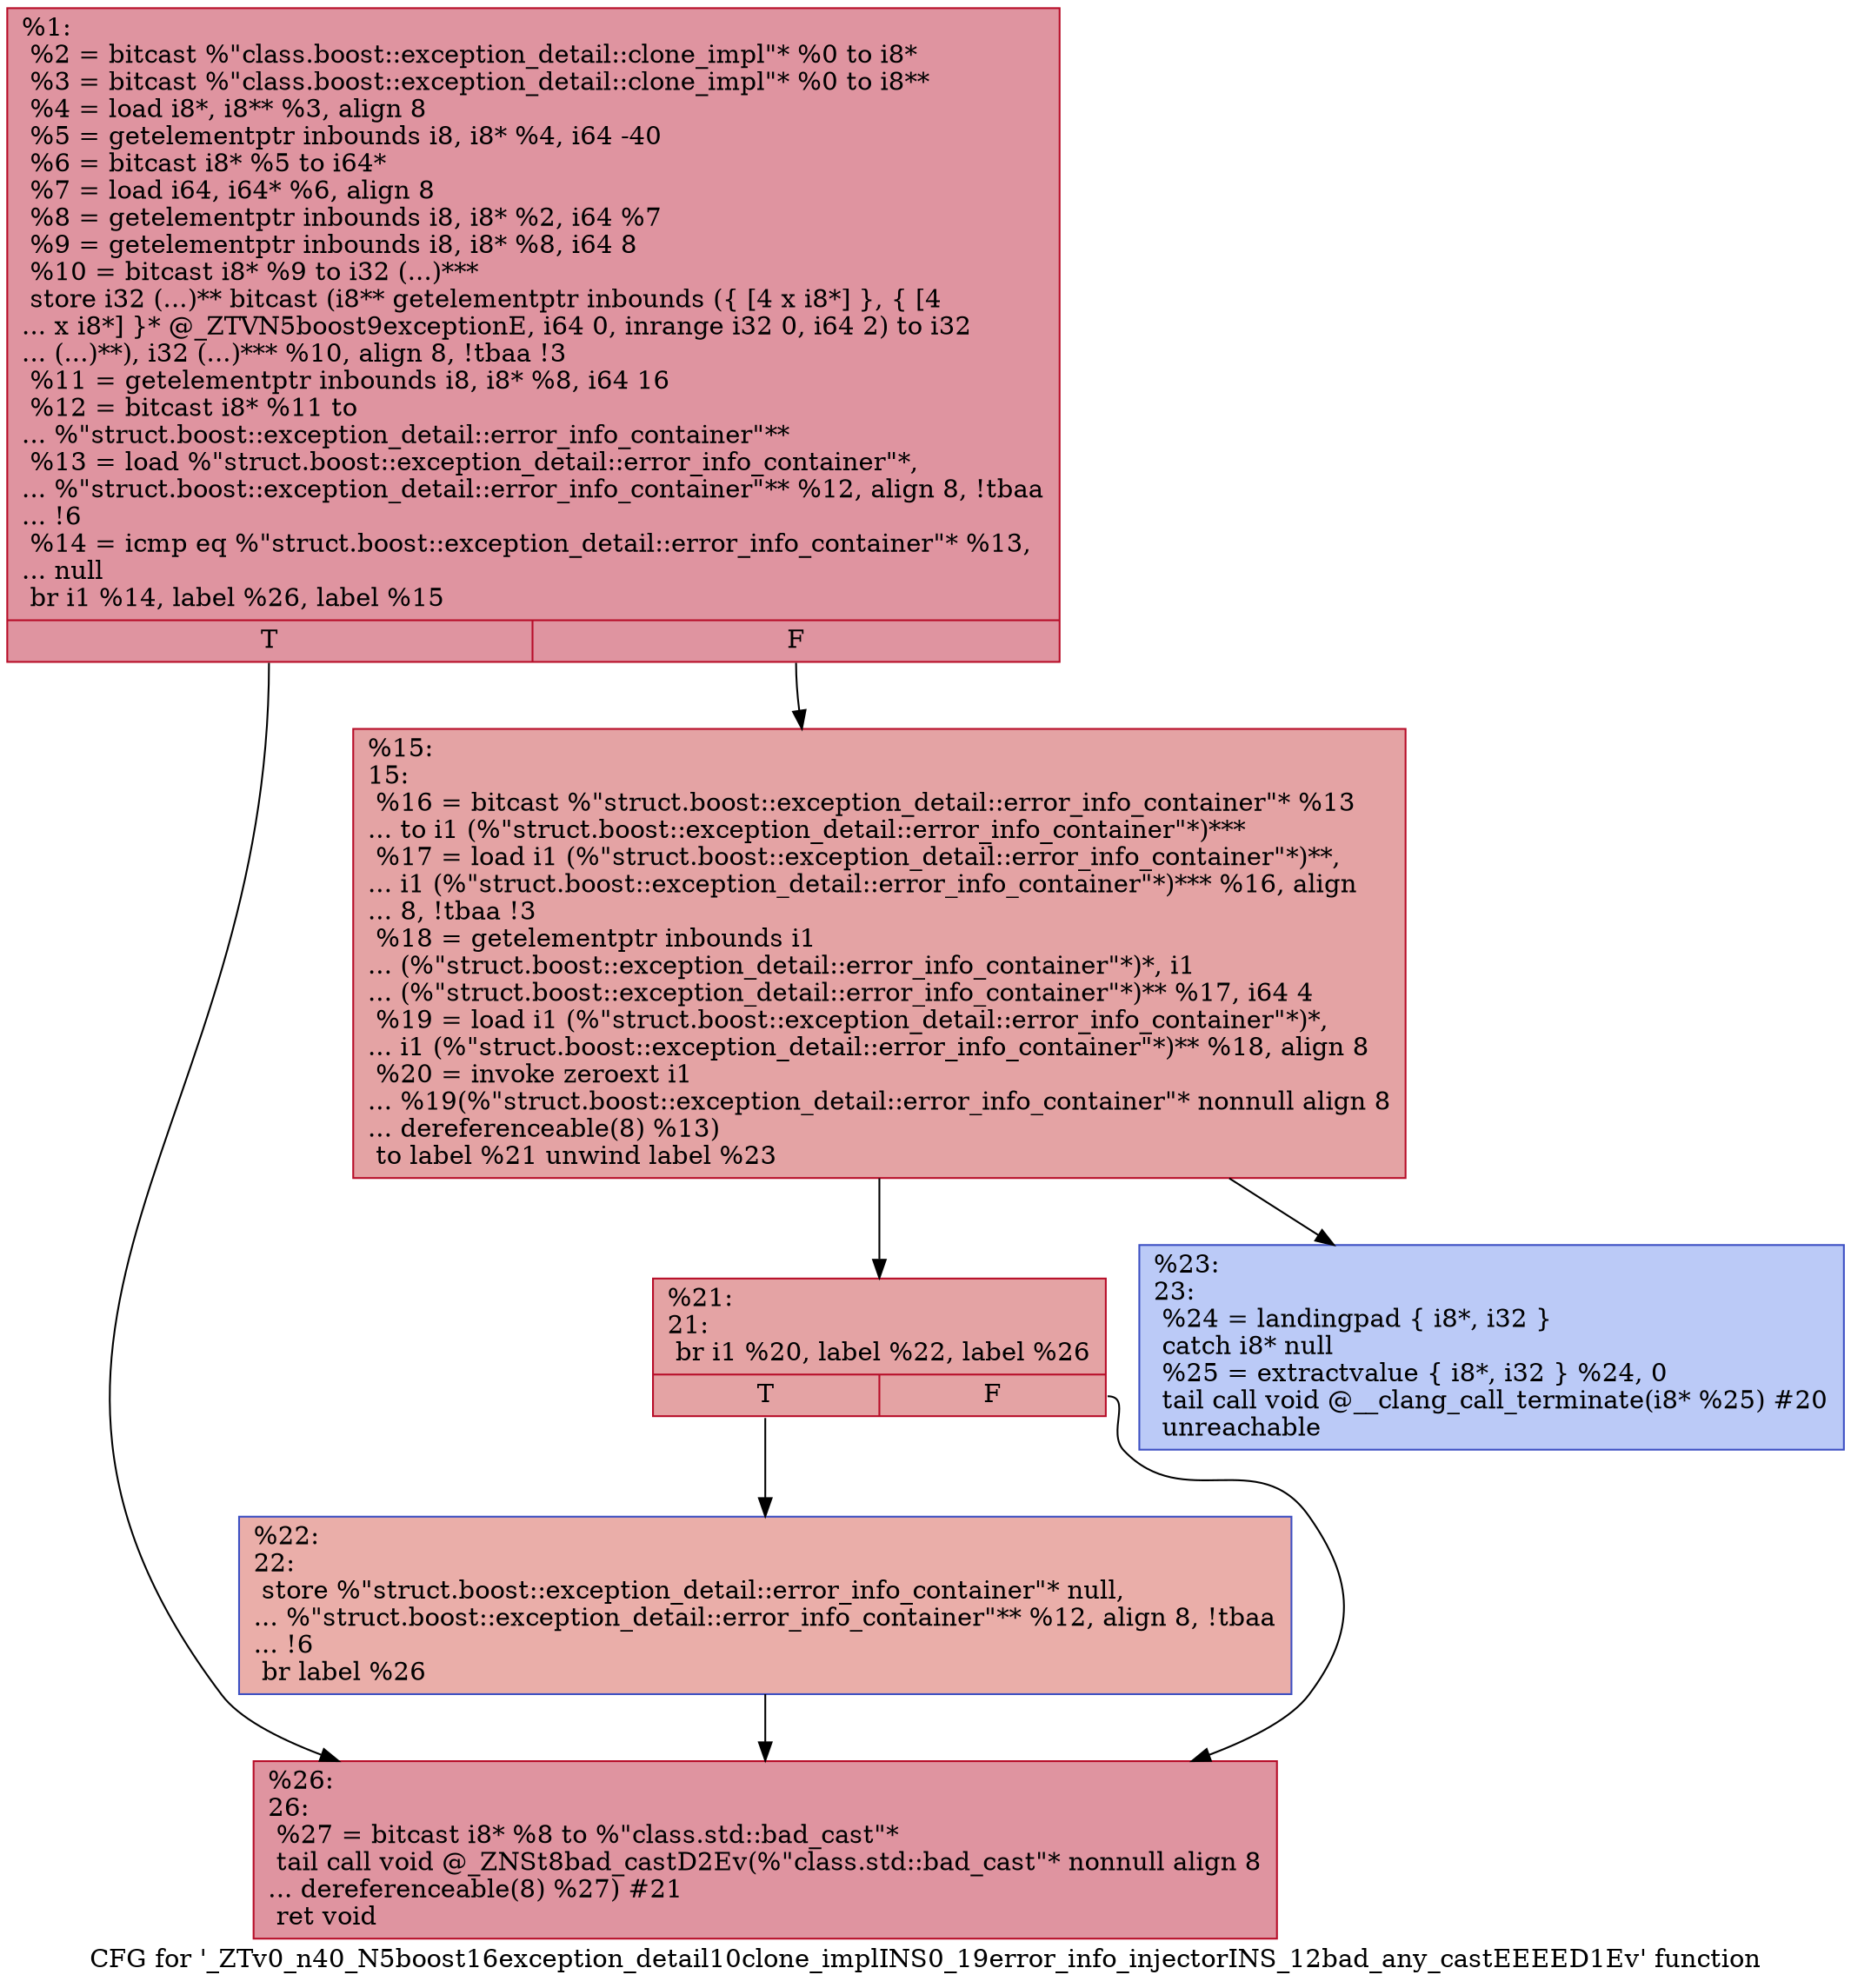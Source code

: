 digraph "CFG for '_ZTv0_n40_N5boost16exception_detail10clone_implINS0_19error_info_injectorINS_12bad_any_castEEEED1Ev' function" {
	label="CFG for '_ZTv0_n40_N5boost16exception_detail10clone_implINS0_19error_info_injectorINS_12bad_any_castEEEED1Ev' function";

	Node0x559d82678b90 [shape=record,color="#b70d28ff", style=filled, fillcolor="#b70d2870",label="{%1:\l  %2 = bitcast %\"class.boost::exception_detail::clone_impl\"* %0 to i8*\l  %3 = bitcast %\"class.boost::exception_detail::clone_impl\"* %0 to i8**\l  %4 = load i8*, i8** %3, align 8\l  %5 = getelementptr inbounds i8, i8* %4, i64 -40\l  %6 = bitcast i8* %5 to i64*\l  %7 = load i64, i64* %6, align 8\l  %8 = getelementptr inbounds i8, i8* %2, i64 %7\l  %9 = getelementptr inbounds i8, i8* %8, i64 8\l  %10 = bitcast i8* %9 to i32 (...)***\l  store i32 (...)** bitcast (i8** getelementptr inbounds (\{ [4 x i8*] \}, \{ [4\l... x i8*] \}* @_ZTVN5boost9exceptionE, i64 0, inrange i32 0, i64 2) to i32\l... (...)**), i32 (...)*** %10, align 8, !tbaa !3\l  %11 = getelementptr inbounds i8, i8* %8, i64 16\l  %12 = bitcast i8* %11 to\l... %\"struct.boost::exception_detail::error_info_container\"**\l  %13 = load %\"struct.boost::exception_detail::error_info_container\"*,\l... %\"struct.boost::exception_detail::error_info_container\"** %12, align 8, !tbaa\l... !6\l  %14 = icmp eq %\"struct.boost::exception_detail::error_info_container\"* %13,\l... null\l  br i1 %14, label %26, label %15\l|{<s0>T|<s1>F}}"];
	Node0x559d82678b90:s0 -> Node0x559d82678c50;
	Node0x559d82678b90:s1 -> Node0x559d826792d0;
	Node0x559d826792d0 [shape=record,color="#b70d28ff", style=filled, fillcolor="#c32e3170",label="{%15:\l15:                                               \l  %16 = bitcast %\"struct.boost::exception_detail::error_info_container\"* %13\l... to i1 (%\"struct.boost::exception_detail::error_info_container\"*)***\l  %17 = load i1 (%\"struct.boost::exception_detail::error_info_container\"*)**,\l... i1 (%\"struct.boost::exception_detail::error_info_container\"*)*** %16, align\l... 8, !tbaa !3\l  %18 = getelementptr inbounds i1\l... (%\"struct.boost::exception_detail::error_info_container\"*)*, i1\l... (%\"struct.boost::exception_detail::error_info_container\"*)** %17, i64 4\l  %19 = load i1 (%\"struct.boost::exception_detail::error_info_container\"*)*,\l... i1 (%\"struct.boost::exception_detail::error_info_container\"*)** %18, align 8\l  %20 = invoke zeroext i1\l... %19(%\"struct.boost::exception_detail::error_info_container\"* nonnull align 8\l... dereferenceable(8) %13)\l          to label %21 unwind label %23\l}"];
	Node0x559d826792d0 -> Node0x559d826795c0;
	Node0x559d826792d0 -> Node0x559d82679610;
	Node0x559d826795c0 [shape=record,color="#b70d28ff", style=filled, fillcolor="#c32e3170",label="{%21:\l21:                                               \l  br i1 %20, label %22, label %26\l|{<s0>T|<s1>F}}"];
	Node0x559d826795c0:s0 -> Node0x559d82679790;
	Node0x559d826795c0:s1 -> Node0x559d82678c50;
	Node0x559d82679790 [shape=record,color="#3d50c3ff", style=filled, fillcolor="#d0473d70",label="{%22:\l22:                                               \l  store %\"struct.boost::exception_detail::error_info_container\"* null,\l... %\"struct.boost::exception_detail::error_info_container\"** %12, align 8, !tbaa\l... !6\l  br label %26\l}"];
	Node0x559d82679790 -> Node0x559d82678c50;
	Node0x559d82679610 [shape=record,color="#3d50c3ff", style=filled, fillcolor="#6687ed70",label="{%23:\l23:                                               \l  %24 = landingpad \{ i8*, i32 \}\l          catch i8* null\l  %25 = extractvalue \{ i8*, i32 \} %24, 0\l  tail call void @__clang_call_terminate(i8* %25) #20\l  unreachable\l}"];
	Node0x559d82678c50 [shape=record,color="#b70d28ff", style=filled, fillcolor="#b70d2870",label="{%26:\l26:                                               \l  %27 = bitcast i8* %8 to %\"class.std::bad_cast\"*\l  tail call void @_ZNSt8bad_castD2Ev(%\"class.std::bad_cast\"* nonnull align 8\l... dereferenceable(8) %27) #21\l  ret void\l}"];
}
